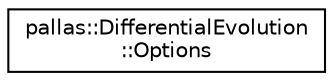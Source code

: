 digraph "Graphical Class Hierarchy"
{
  edge [fontname="Helvetica",fontsize="10",labelfontname="Helvetica",labelfontsize="10"];
  node [fontname="Helvetica",fontsize="10",shape=record];
  rankdir="LR";
  Node1 [label="pallas::DifferentialEvolution\l::Options",height=0.2,width=0.4,color="black", fillcolor="white", style="filled",URL="$structpallas_1_1_differential_evolution_1_1_options.html"];
}
